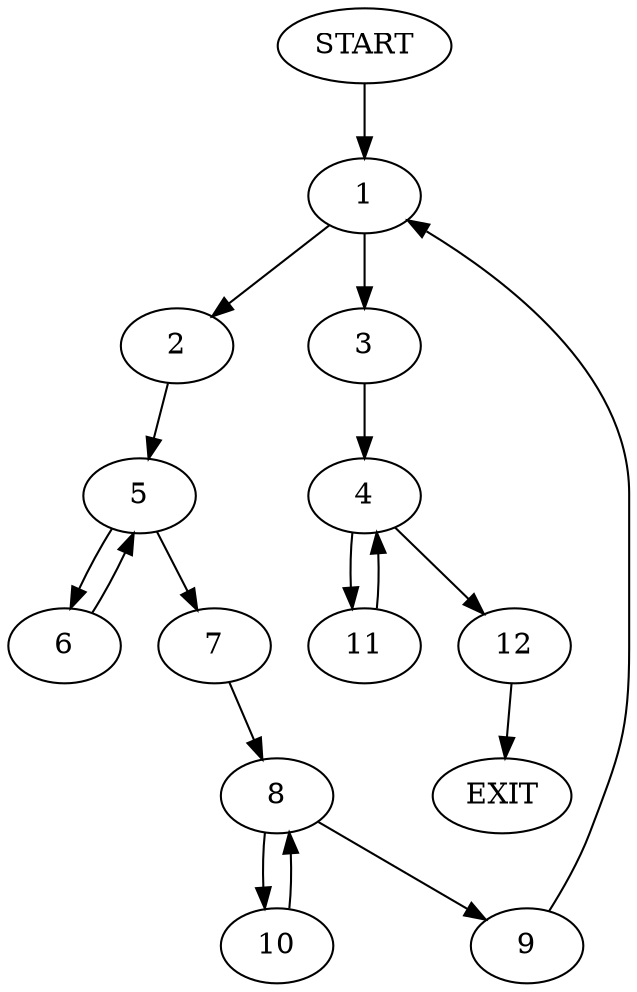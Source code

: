 digraph {
0 [label="START"]
13 [label="EXIT"]
0 -> 1
1 -> 2
1 -> 3
3 -> 4
2 -> 5
5 -> 6
5 -> 7
6 -> 5
7 -> 8
8 -> 9
8 -> 10
10 -> 8
9 -> 1
4 -> 11
4 -> 12
11 -> 4
12 -> 13
}
